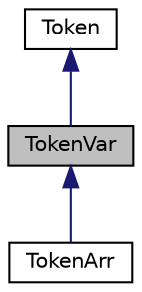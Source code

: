 digraph "TokenVar"
{
  edge [fontname="Helvetica",fontsize="10",labelfontname="Helvetica",labelfontsize="10"];
  node [fontname="Helvetica",fontsize="10",shape=record];
  Node1 [label="TokenVar",height=0.2,width=0.4,color="black", fillcolor="grey75", style="filled" fontcolor="black"];
  Node2 -> Node1 [dir="back",color="midnightblue",fontsize="10",style="solid",fontname="Helvetica"];
  Node2 [label="Token",height=0.2,width=0.4,color="black", fillcolor="white", style="filled",URL="$db/dc1/class_token.html"];
  Node1 -> Node3 [dir="back",color="midnightblue",fontsize="10",style="solid",fontname="Helvetica"];
  Node3 [label="TokenArr",height=0.2,width=0.4,color="black", fillcolor="white", style="filled",URL="$d8/d80/class_token_arr.html"];
}
